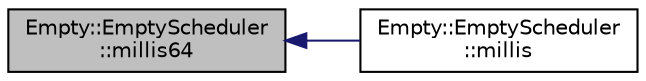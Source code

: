 digraph "Empty::EmptyScheduler::millis64"
{
 // INTERACTIVE_SVG=YES
  edge [fontname="Helvetica",fontsize="10",labelfontname="Helvetica",labelfontsize="10"];
  node [fontname="Helvetica",fontsize="10",shape=record];
  rankdir="LR";
  Node1 [label="Empty::EmptyScheduler\l::millis64",height=0.2,width=0.4,color="black", fillcolor="grey75", style="filled" fontcolor="black"];
  Node1 -> Node2 [dir="back",color="midnightblue",fontsize="10",style="solid",fontname="Helvetica"];
  Node2 [label="Empty::EmptyScheduler\l::millis",height=0.2,width=0.4,color="black", fillcolor="white", style="filled",URL="$classEmpty_1_1EmptyScheduler.html#a30144304b1db5daa4156366222018f95"];
}

